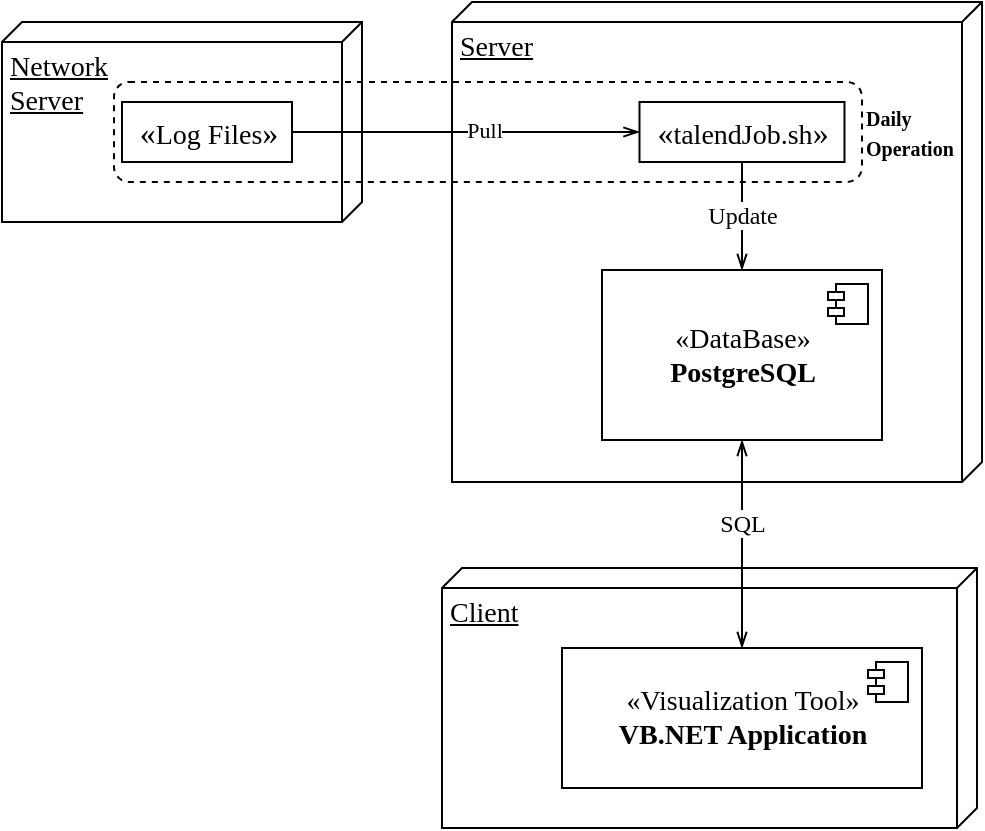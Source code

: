 <mxfile version="14.1.2" type="github">
  <diagram id="JVxn_o5vPZOVb_c0O_hW" name="Page-1">
    <mxGraphModel dx="593" dy="281" grid="1" gridSize="10" guides="1" tooltips="1" connect="1" arrows="1" fold="1" page="1" pageScale="1" pageWidth="1100" pageHeight="850" math="0" shadow="0">
      <root>
        <mxCell id="0" />
        <mxCell id="1" parent="0" />
        <mxCell id="sYD4_DOSg5qUiYy1gqZe-11" value="&lt;font style=&quot;font-size: 14px&quot; face=&quot;Old Standard TT&quot;&gt;Server&lt;/font&gt;" style="verticalAlign=top;align=left;spacingTop=8;spacingLeft=2;spacingRight=12;shape=cube;size=10;direction=south;fontStyle=4;html=1;rounded=0;shadow=0;comic=0;labelBackgroundColor=none;strokeWidth=1;fontFamily=Verdana;fontSize=12" vertex="1" parent="1">
          <mxGeometry x="765" y="160" width="265" height="240" as="geometry" />
        </mxCell>
        <mxCell id="sYD4_DOSg5qUiYy1gqZe-13" value="&lt;font face=&quot;Old Standard TT&quot; style=&quot;font-size: 14px&quot;&gt;Network &lt;br&gt;Server&lt;/font&gt;" style="verticalAlign=top;align=left;spacingTop=8;spacingLeft=2;spacingRight=12;shape=cube;size=10;direction=south;fontStyle=4;html=1;rounded=0;shadow=0;comic=0;labelBackgroundColor=none;strokeWidth=1;fontFamily=Verdana;fontSize=12" vertex="1" parent="1">
          <mxGeometry x="540" y="170" width="180" height="100" as="geometry" />
        </mxCell>
        <mxCell id="sYD4_DOSg5qUiYy1gqZe-14" value="&lt;font face=&quot;Old Standard TT&quot; style=&quot;font-size: 14px&quot;&gt;Client&lt;br&gt;&lt;/font&gt;" style="verticalAlign=top;align=left;spacingTop=8;spacingLeft=2;spacingRight=12;shape=cube;size=10;direction=south;fontStyle=4;html=1;rounded=0;shadow=0;comic=0;labelBackgroundColor=none;strokeWidth=1;fontFamily=Verdana;fontSize=12" vertex="1" parent="1">
          <mxGeometry x="760" y="443" width="267.5" height="130" as="geometry" />
        </mxCell>
        <mxCell id="sYD4_DOSg5qUiYy1gqZe-19" value="&lt;span style=&quot;font-family: &amp;#34;old standard tt&amp;#34; ; font-size: 14px&quot;&gt;«DataBase»&lt;/span&gt;&lt;br style=&quot;font-family: &amp;#34;old standard tt&amp;#34; ; font-size: 14px&quot;&gt;&lt;b style=&quot;font-family: &amp;#34;old standard tt&amp;#34; ; font-size: 14px&quot;&gt;PostgreSQL&lt;/b&gt;" style="html=1;dropTarget=0;" vertex="1" parent="1">
          <mxGeometry x="840" y="294" width="140" height="85" as="geometry" />
        </mxCell>
        <mxCell id="sYD4_DOSg5qUiYy1gqZe-20" value="" style="shape=component;jettyWidth=8;jettyHeight=4;" vertex="1" parent="sYD4_DOSg5qUiYy1gqZe-19">
          <mxGeometry x="1" width="20" height="20" relative="1" as="geometry">
            <mxPoint x="-27" y="7" as="offset" />
          </mxGeometry>
        </mxCell>
        <mxCell id="sYD4_DOSg5qUiYy1gqZe-23" value="&lt;font style=&quot;font-size: 14px&quot; face=&quot;Old Standard TT&quot;&gt;«Visualization Tool»&lt;br&gt;&lt;b&gt;VB.NET Application&lt;/b&gt;&lt;br&gt;&lt;/font&gt;" style="html=1;dropTarget=0;" vertex="1" parent="1">
          <mxGeometry x="820" y="483" width="180" height="70" as="geometry" />
        </mxCell>
        <mxCell id="sYD4_DOSg5qUiYy1gqZe-24" value="" style="shape=component;jettyWidth=8;jettyHeight=4;" vertex="1" parent="sYD4_DOSg5qUiYy1gqZe-23">
          <mxGeometry x="1" width="20" height="20" relative="1" as="geometry">
            <mxPoint x="-27" y="7" as="offset" />
          </mxGeometry>
        </mxCell>
        <mxCell id="sYD4_DOSg5qUiYy1gqZe-25" value="" style="html=1;verticalAlign=bottom;endArrow=openThin;endFill=0;entryX=0;entryY=0.5;entryDx=0;entryDy=0;rounded=0;exitX=1;exitY=0.5;exitDx=0;exitDy=0;" edge="1" parent="1" source="sYD4_DOSg5qUiYy1gqZe-31" target="sYD4_DOSg5qUiYy1gqZe-32">
          <mxGeometry x="-0.25" width="80" relative="1" as="geometry">
            <mxPoint x="640" y="225" as="sourcePoint" />
            <mxPoint x="840" y="225" as="targetPoint" />
            <Array as="points" />
            <mxPoint as="offset" />
          </mxGeometry>
        </mxCell>
        <mxCell id="sYD4_DOSg5qUiYy1gqZe-33" value="&lt;font face=&quot;Old Standard TT&quot; data-font-src=&quot;https://fonts.googleapis.com/css?family=Old+Standard+TT&quot;&gt;Pull&lt;/font&gt;" style="edgeLabel;html=1;align=center;verticalAlign=middle;resizable=0;points=[];" vertex="1" connectable="0" parent="sYD4_DOSg5qUiYy1gqZe-25">
          <mxGeometry x="0.457" y="-1" relative="1" as="geometry">
            <mxPoint x="-30.79" y="-2" as="offset" />
          </mxGeometry>
        </mxCell>
        <mxCell id="sYD4_DOSg5qUiYy1gqZe-26" value="&lt;font face=&quot;Old Standard TT&quot; style=&quot;font-size: 12px&quot;&gt;SQL&lt;/font&gt;" style="html=1;verticalAlign=bottom;endArrow=openThin;entryX=0.5;entryY=0;entryDx=0;entryDy=0;endFill=0;startArrow=openThin;startFill=0;" edge="1" parent="1" source="sYD4_DOSg5qUiYy1gqZe-19" target="sYD4_DOSg5qUiYy1gqZe-23">
          <mxGeometry x="-0.019" width="80" relative="1" as="geometry">
            <mxPoint x="910" y="413" as="sourcePoint" />
            <mxPoint x="1000" y="430" as="targetPoint" />
            <mxPoint as="offset" />
          </mxGeometry>
        </mxCell>
        <mxCell id="sYD4_DOSg5qUiYy1gqZe-29" value="&lt;font face=&quot;Old Standard TT&quot;&gt;&lt;span style=&quot;font-size: 12px&quot;&gt;Update&lt;/span&gt;&lt;/font&gt;" style="html=1;verticalAlign=bottom;endArrow=openThin;endFill=0;exitX=0.5;exitY=1;exitDx=0;exitDy=0;entryX=0.5;entryY=0;entryDx=0;entryDy=0;" edge="1" parent="1" source="sYD4_DOSg5qUiYy1gqZe-32" target="sYD4_DOSg5qUiYy1gqZe-19">
          <mxGeometry x="0.333" width="80" relative="1" as="geometry">
            <mxPoint x="910" y="260" as="sourcePoint" />
            <mxPoint x="910" y="290" as="targetPoint" />
            <mxPoint as="offset" />
          </mxGeometry>
        </mxCell>
        <mxCell id="sYD4_DOSg5qUiYy1gqZe-31" value="&lt;font face=&quot;Old Standard TT&quot; style=&quot;font-size: 16px&quot;&gt;«&lt;/font&gt;&lt;font face=&quot;Old Standard TT&quot; style=&quot;font-size: 14px&quot;&gt;Log Files&lt;/font&gt;&lt;font face=&quot;Old Standard TT&quot;&gt;&lt;font style=&quot;font-size: 16px&quot;&gt;»&lt;/font&gt;&lt;/font&gt;&lt;span style=&quot;font-size: 8px&quot;&gt;&lt;br&gt;&lt;/span&gt;" style="text;html=1;align=center;verticalAlign=middle;dashed=0;fillColor=#ffffff;strokeColor=#000000;" vertex="1" parent="1">
          <mxGeometry x="600" y="210" width="85" height="30" as="geometry" />
        </mxCell>
        <mxCell id="sYD4_DOSg5qUiYy1gqZe-32" value="&lt;font face=&quot;Old Standard TT&quot; style=&quot;font-size: 16px&quot;&gt;«&lt;/font&gt;&lt;font face=&quot;Old Standard TT&quot; style=&quot;font-size: 14px&quot;&gt;talendJob.sh&lt;/font&gt;&lt;font face=&quot;Old Standard TT&quot;&gt;&lt;font style=&quot;font-size: 16px&quot;&gt;»&lt;/font&gt;&lt;/font&gt;&lt;span style=&quot;font-size: 8px&quot;&gt;&lt;br&gt;&lt;/span&gt;" style="text;html=1;align=center;verticalAlign=middle;dashed=0;fillColor=#ffffff;strokeColor=#000000;" vertex="1" parent="1">
          <mxGeometry x="858.75" y="210" width="102.5" height="30" as="geometry" />
        </mxCell>
        <mxCell id="sYD4_DOSg5qUiYy1gqZe-35" value="&lt;font face=&quot;Old Standard TT&quot; data-font-src=&quot;https://fonts.googleapis.com/css?family=Old+Standard+TT&quot; style=&quot;font-size: 10px&quot;&gt;&lt;b&gt;Daily &lt;br&gt;Operation&lt;/b&gt;&lt;/font&gt;" style="text;html=1;strokeColor=none;align=left;verticalAlign=middle;whiteSpace=wrap;rounded=0;dashed=1;" vertex="1" parent="1">
          <mxGeometry x="970" y="210" width="48" height="30" as="geometry" />
        </mxCell>
        <mxCell id="sYD4_DOSg5qUiYy1gqZe-34" value="" style="rounded=1;whiteSpace=wrap;html=1;fillColor=none;dashed=1;" vertex="1" parent="1">
          <mxGeometry x="596" y="200" width="374" height="50" as="geometry" />
        </mxCell>
      </root>
    </mxGraphModel>
  </diagram>
</mxfile>
